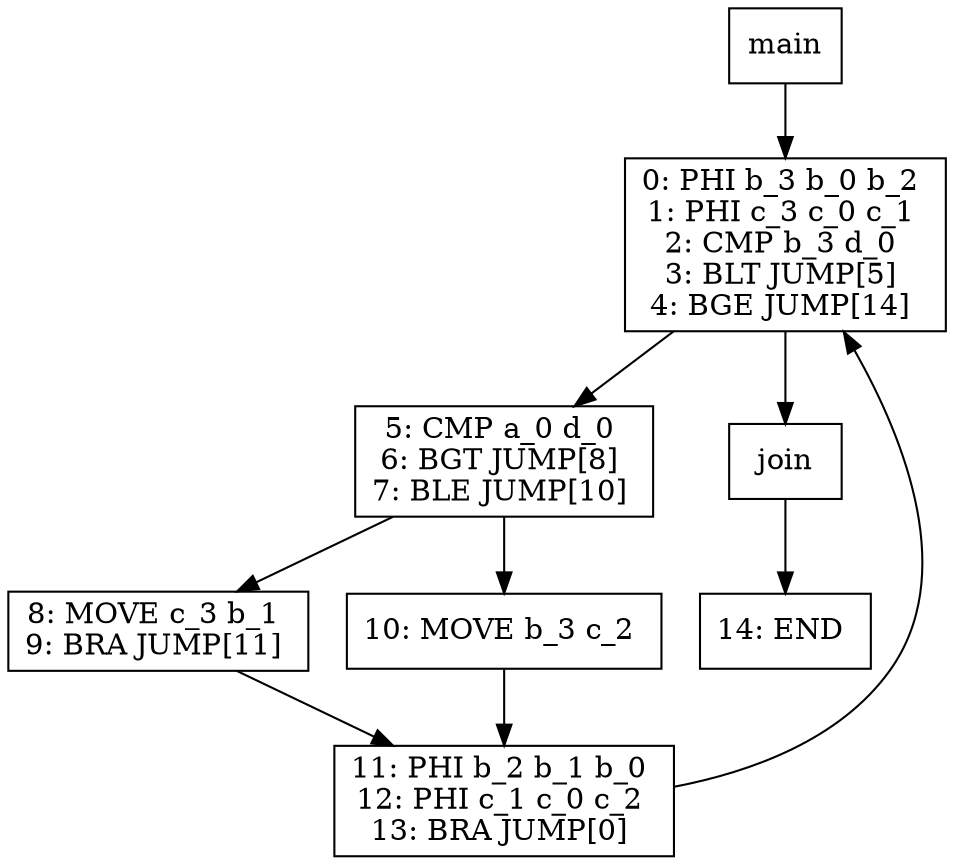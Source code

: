 digraph test011 {
node [shape=box]
1[label="main"]
1 -> 3
3[label="0: PHI b_3 b_0 b_2 
1: PHI c_3 c_0 c_1 
2: CMP b_3 d_0 
3: BLT JUMP[5] 
4: BGE JUMP[14] 
"]
3 -> 5
5[label="5: CMP a_0 d_0 
6: BGT JUMP[8] 
7: BLE JUMP[10] 
"]
5 -> 7
7[label="8: MOVE c_3 b_1 
9: BRA JUMP[11] 
"]
7 -> 6
6[label="11: PHI b_2 b_1 b_0 
12: PHI c_1 c_0 c_2 
13: BRA JUMP[0] 
"]
6 -> 3
5 -> 8
8[label="10: MOVE b_3 c_2 
"]
8 -> 6
3 -> 4
4[label="join"]
4 -> 9
9[label="14: END 
"]
}
